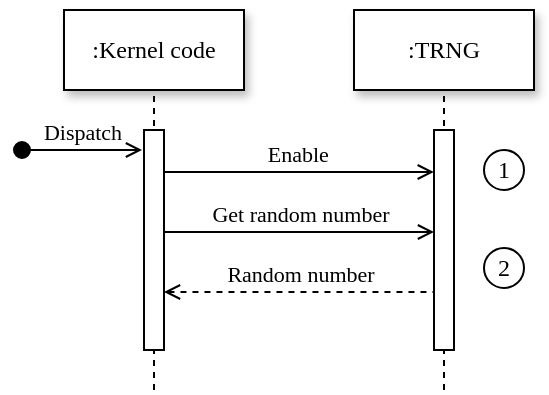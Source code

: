 <mxfile version="21.6.8" type="device">
  <diagram name="Page-1" id="2YBvvXClWsGukQMizWep">
    <mxGraphModel dx="1098" dy="803" grid="1" gridSize="10" guides="1" tooltips="1" connect="1" arrows="1" fold="1" page="1" pageScale="1" pageWidth="850" pageHeight="1100" math="0" shadow="0">
      <root>
        <mxCell id="0" />
        <mxCell id="1" parent="0" />
        <mxCell id="488ZneXObKouZylOLP58-1" value=":Kernel code" style="rounded=0;whiteSpace=wrap;html=1;fontFamily=Computer Modern;shadow=1;" parent="1" vertex="1">
          <mxGeometry x="280" y="430" width="90" height="40" as="geometry" />
        </mxCell>
        <mxCell id="488ZneXObKouZylOLP58-2" value=":TRNG" style="rounded=0;whiteSpace=wrap;html=1;fontFamily=Computer Modern;shadow=1;" parent="1" vertex="1">
          <mxGeometry x="425" y="430" width="90" height="40" as="geometry" />
        </mxCell>
        <mxCell id="488ZneXObKouZylOLP58-3" value="" style="endArrow=none;dashed=1;html=1;rounded=0;entryX=0.5;entryY=1;entryDx=0;entryDy=0;" parent="1" target="488ZneXObKouZylOLP58-1" edge="1">
          <mxGeometry width="50" height="50" relative="1" as="geometry">
            <mxPoint x="325" y="620" as="sourcePoint" />
            <mxPoint x="330" y="510" as="targetPoint" />
          </mxGeometry>
        </mxCell>
        <mxCell id="488ZneXObKouZylOLP58-5" value="Dispatch" style="html=1;verticalAlign=bottom;startArrow=oval;endArrow=open;startSize=8;edgeStyle=elbowEdgeStyle;elbow=vertical;curved=0;rounded=0;fontFamily=Computer Modern;endFill=0;" parent="1" edge="1">
          <mxGeometry relative="1" as="geometry">
            <mxPoint x="259" y="500" as="sourcePoint" />
            <mxPoint x="319" y="500" as="targetPoint" />
            <Array as="points">
              <mxPoint x="289" y="500" />
            </Array>
          </mxGeometry>
        </mxCell>
        <mxCell id="488ZneXObKouZylOLP58-6" value="" style="rounded=0;whiteSpace=wrap;html=1;" parent="1" vertex="1">
          <mxGeometry x="320" y="490" width="10" height="110" as="geometry" />
        </mxCell>
        <mxCell id="488ZneXObKouZylOLP58-7" value="" style="endArrow=none;dashed=1;html=1;rounded=0;entryX=0.5;entryY=1;entryDx=0;entryDy=0;" parent="1" target="488ZneXObKouZylOLP58-2" edge="1">
          <mxGeometry width="50" height="50" relative="1" as="geometry">
            <mxPoint x="470" y="620" as="sourcePoint" />
            <mxPoint x="480" y="490" as="targetPoint" />
          </mxGeometry>
        </mxCell>
        <mxCell id="488ZneXObKouZylOLP58-8" value="" style="rounded=0;whiteSpace=wrap;html=1;" parent="1" vertex="1">
          <mxGeometry x="465" y="490" width="10" height="110" as="geometry" />
        </mxCell>
        <mxCell id="488ZneXObKouZylOLP58-10" value="Enable&amp;nbsp;" style="html=1;verticalAlign=bottom;endArrow=open;edgeStyle=elbowEdgeStyle;elbow=vertical;curved=0;rounded=0;entryX=-0.008;entryY=0.201;entryDx=0;entryDy=0;entryPerimeter=0;fontFamily=Computer Modern;endFill=0;" parent="1" edge="1">
          <mxGeometry relative="1" as="geometry">
            <mxPoint x="330" y="511" as="sourcePoint" />
            <Array as="points">
              <mxPoint x="415" y="511" />
            </Array>
            <mxPoint x="464.92" y="511.15" as="targetPoint" />
          </mxGeometry>
        </mxCell>
        <mxCell id="488ZneXObKouZylOLP58-11" value="Get random number" style="html=1;verticalAlign=bottom;endArrow=open;edgeStyle=elbowEdgeStyle;elbow=vertical;curved=0;rounded=0;entryX=-0.008;entryY=0.201;entryDx=0;entryDy=0;entryPerimeter=0;fontFamily=Computer Modern;endFill=0;" parent="1" edge="1">
          <mxGeometry relative="1" as="geometry">
            <mxPoint x="330" y="541" as="sourcePoint" />
            <Array as="points">
              <mxPoint x="415" y="541" />
            </Array>
            <mxPoint x="465" y="541" as="targetPoint" />
          </mxGeometry>
        </mxCell>
        <mxCell id="488ZneXObKouZylOLP58-12" value="Random number" style="html=1;verticalAlign=bottom;endArrow=none;edgeStyle=elbowEdgeStyle;elbow=vertical;curved=0;rounded=0;entryX=-0.008;entryY=0.201;entryDx=0;entryDy=0;entryPerimeter=0;dashed=1;startArrow=open;startFill=0;endFill=0;fontFamily=Computer Modern;" parent="1" edge="1">
          <mxGeometry relative="1" as="geometry">
            <mxPoint x="330" y="571" as="sourcePoint" />
            <Array as="points">
              <mxPoint x="415" y="571" />
            </Array>
            <mxPoint x="465" y="571" as="targetPoint" />
          </mxGeometry>
        </mxCell>
        <mxCell id="488ZneXObKouZylOLP58-13" value="1" style="ellipse;whiteSpace=wrap;html=1;aspect=fixed;fontFamily=Computer Modern;" parent="1" vertex="1">
          <mxGeometry x="490" y="500" width="20" height="20" as="geometry" />
        </mxCell>
        <mxCell id="488ZneXObKouZylOLP58-14" value="2" style="ellipse;whiteSpace=wrap;html=1;aspect=fixed;fontFamily=Computer Modern;" parent="1" vertex="1">
          <mxGeometry x="490" y="549" width="20" height="20" as="geometry" />
        </mxCell>
      </root>
    </mxGraphModel>
  </diagram>
</mxfile>
